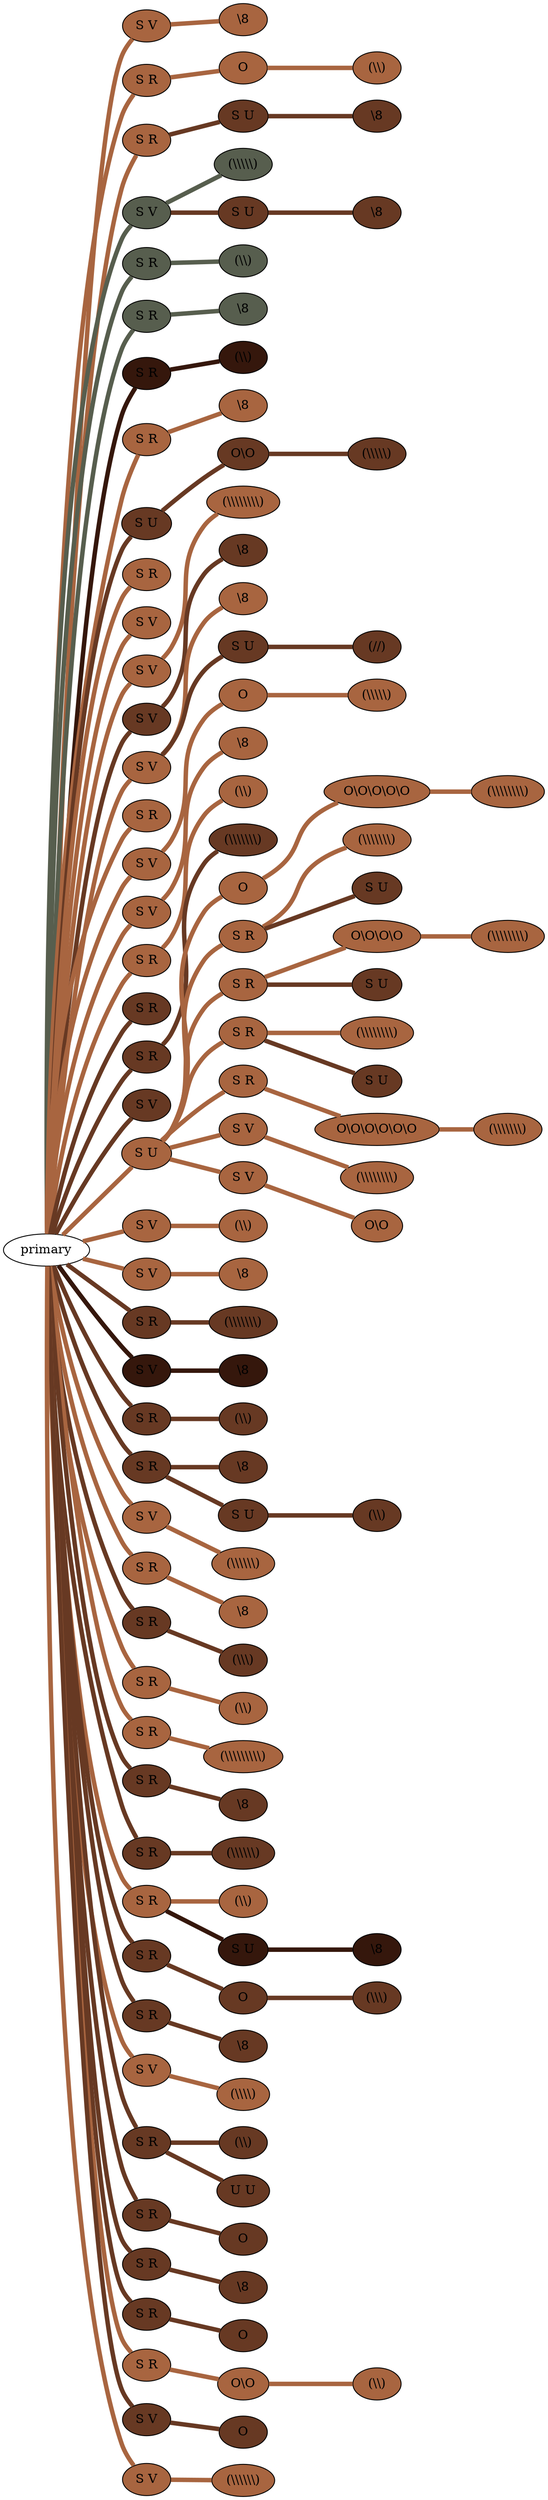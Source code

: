 graph {
 graph [rankdir=LR]
"1" [qtype="pendant_node", pendant_colors="#A86540,#777777,#777777", pendant_ply="S", pendant_attach="V", pendant_length="36", label="S V", style=filled, fillcolor="#A86540"]
"primary" -- "1" [qtype="pendant_link",penwidth=5,color="#A86540"]
"1:0" [qtype="knot_node", knot_value="1", knot_type="E", knot_position="10.0", knot_spin="Z", label="\\8", style=filled, fillcolor="#A86540"]
"1" -- "1:0" [qtype="knot_link",penwidth=5,color="#A86540"]
"2" [qtype="pendant_node", pendant_colors="#A86540,#777777", pendant_ply="S", pendant_attach="R", pendant_length="37", label="S R", style=filled, fillcolor="#A86540"]
"primary" -- "2" [qtype="pendant_link",penwidth=5,color="#A86540"]
"2:0" [qtype="knot_node", knot_value="1", knot_type="S", knot_position="6.0", knot_spin="Z", label="O", style=filled, fillcolor="#A86540"]
"2" -- "2:0" [qtype="knot_link",penwidth=5,color="#A86540"]
"2:1" [qtype="knot_node", knot_value="2", knot_type="L", knot_position="21.5", knot_spin="Z", label="(\\\\)", style=filled, fillcolor="#A86540"]
"2:0" -- "2:1" [qtype="knot_link",penwidth=5,color="#A86540"]
"3" [qtype="pendant_node", pendant_colors="#A86540,#777777,#777777", pendant_ply="S", pendant_attach="R", pendant_length="35", label="S R", style=filled, fillcolor="#A86540"]
"primary" -- "3" [qtype="pendant_link",penwidth=5,color="#A86540"]
"3s1" [qtype="pendant_node", pendant_colors="#673923,#777777", pendant_ply="S", pendant_attach="U", pendant_length="11", label="S U", style=filled, fillcolor="#673923"]
"3" -- "3s1" [qtype="pendant_link",penwidth=5,color="#673923"]
"3s1:0" [qtype="knot_node", knot_value="1", knot_type="E", knot_position="7.0", knot_spin="Z", label="\\8", style=filled, fillcolor="#673923"]
"3s1" -- "3s1:0" [qtype="knot_link",penwidth=5,color="#673923"]
"4" [qtype="pendant_node", pendant_colors="#575E4E,#777777", pendant_ply="S", pendant_attach="V", pendant_length="30", label="S V", style=filled, fillcolor="#575E4E"]
"primary" -- "4" [qtype="pendant_link",penwidth=5,color="#575E4E"]
"4:0" [qtype="knot_node", knot_value="5", knot_type="L", knot_position="16.0", knot_spin="Z", label="(\\\\\\\\\\)", style=filled, fillcolor="#575E4E"]
"4" -- "4:0" [qtype="knot_link",penwidth=5,color="#575E4E"]
"4s1" [qtype="pendant_node", pendant_colors="#673923,#777777", pendant_ply="S", pendant_attach="U", pendant_length="6", label="S U", style=filled, fillcolor="#673923"]
"4" -- "4s1" [qtype="pendant_link",penwidth=5,color="#673923"]
"4s1:0" [qtype="knot_node", knot_value="1", knot_type="E", knot_position="2.5", knot_spin="Z", label="\\8", style=filled, fillcolor="#673923"]
"4s1" -- "4s1:0" [qtype="knot_link",penwidth=5,color="#673923"]
"5" [qtype="pendant_node", pendant_colors="#575E4E,#777777", pendant_ply="S", pendant_attach="R", pendant_length="37", label="S R", style=filled, fillcolor="#575E4E"]
"primary" -- "5" [qtype="pendant_link",penwidth=5,color="#575E4E"]
"5:0" [qtype="knot_node", knot_value="2", knot_type="L", knot_position="19.5", knot_spin="Z", label="(\\\\)", style=filled, fillcolor="#575E4E"]
"5" -- "5:0" [qtype="knot_link",penwidth=5,color="#575E4E"]
"6" [qtype="pendant_node", pendant_colors="#575E4E,#777777", pendant_ply="S", pendant_attach="R", pendant_length="28", label="S R", style=filled, fillcolor="#575E4E"]
"primary" -- "6" [qtype="pendant_link",penwidth=5,color="#575E4E"]
"6:0" [qtype="knot_node", knot_value="1", knot_type="E", knot_position="17.0", knot_spin="Z", label="\\8", style=filled, fillcolor="#575E4E"]
"6" -- "6:0" [qtype="knot_link",penwidth=5,color="#575E4E"]
"7" [qtype="pendant_node", pendant_colors="#35170C,#777777", pendant_ply="S", pendant_attach="R", pendant_length="28", label="S R", style=filled, fillcolor="#35170C"]
"primary" -- "7" [qtype="pendant_link",penwidth=5,color="#35170C"]
"7:0" [qtype="knot_node", knot_value="2", knot_type="L", knot_position="15.5", knot_spin="Z", label="(\\\\)", style=filled, fillcolor="#35170C"]
"7" -- "7:0" [qtype="knot_link",penwidth=5,color="#35170C"]
"8" [qtype="pendant_node", pendant_colors="#A86540,#777777", pendant_ply="S", pendant_attach="R", pendant_length="23", label="S R", style=filled, fillcolor="#A86540"]
"primary" -- "8" [qtype="pendant_link",penwidth=5,color="#A86540"]
"8:0" [qtype="knot_node", knot_value="1", knot_type="E", knot_position="11.0", knot_spin="Z", label="\\8", style=filled, fillcolor="#A86540"]
"8" -- "8:0" [qtype="knot_link",penwidth=5,color="#A86540"]
"T1" [qtype="pendant_node", pendant_colors="#673923,#777777", pendant_ply="S", pendant_attach="U", pendant_length="19", label="S U", style=filled, fillcolor="#673923"]
"primary" -- "T1" [qtype="pendant_link",penwidth=5,color="#673923"]
"T1:0" [qtype="knot_node", knot_value="2", knot_type="S", knot_position="8.0", knot_spin="Z", label="O\\O", style=filled, fillcolor="#673923"]
"T1" -- "T1:0" [qtype="knot_link",penwidth=5,color="#673923"]
"T1:1" [qtype="knot_node", knot_value="5", knot_type="L", knot_position="15.0", knot_spin="Z", label="(\\\\\\\\\\)", style=filled, fillcolor="#673923"]
"T1:0" -- "T1:1" [qtype="knot_link",penwidth=5,color="#673923"]
"9" [qtype="pendant_node", pendant_colors="#A86540,#777777", pendant_ply="S", pendant_attach="R", pendant_length="31", label="S R", style=filled, fillcolor="#A86540"]
"primary" -- "9" [qtype="pendant_link",penwidth=5,color="#A86540"]
"10" [qtype="pendant_node", pendant_colors="#A86540", pendant_ply="S", pendant_attach="V", pendant_length="19", label="S V", style=filled, fillcolor="#A86540"]
"primary" -- "10" [qtype="pendant_link",penwidth=5,color="#A86540"]
"11" [qtype="pendant_node", pendant_colors="#A86540", pendant_ply="S", pendant_attach="V", pendant_length="24", label="S V", style=filled, fillcolor="#A86540"]
"primary" -- "11" [qtype="pendant_link",penwidth=5,color="#A86540"]
"11:0" [qtype="knot_node", knot_value="8", knot_type="L", knot_position="15.0", knot_spin="Z", label="(\\\\\\\\\\\\\\\\)", style=filled, fillcolor="#A86540"]
"11" -- "11:0" [qtype="knot_link",penwidth=5,color="#A86540"]
"12" [qtype="pendant_node", pendant_colors="#673923", pendant_ply="S", pendant_attach="V", pendant_length="23", label="S V", style=filled, fillcolor="#673923"]
"primary" -- "12" [qtype="pendant_link",penwidth=5,color="#673923"]
"12:0" [qtype="knot_node", knot_value="1", knot_type="E", knot_position="15.0", knot_spin="Z", label="\\8", style=filled, fillcolor="#673923"]
"12" -- "12:0" [qtype="knot_link",penwidth=5,color="#673923"]
"13" [qtype="pendant_node", pendant_colors="#A86540", pendant_ply="S", pendant_attach="V", pendant_length="29", label="S V", style=filled, fillcolor="#A86540"]
"primary" -- "13" [qtype="pendant_link",penwidth=5,color="#A86540"]
"13:0" [qtype="knot_node", knot_value="1", knot_type="E", knot_position="17.5", knot_spin="Z", label="\\8", style=filled, fillcolor="#A86540"]
"13" -- "13:0" [qtype="knot_link",penwidth=5,color="#A86540"]
"13s1" [qtype="pendant_node", pendant_colors="#673923,#777777", pendant_ply="S", pendant_attach="U", pendant_length="6", label="S U", style=filled, fillcolor="#673923"]
"13" -- "13s1" [qtype="pendant_link",penwidth=5,color="#673923"]
"13s1:0" [qtype="knot_node", knot_value="2", knot_type="L", knot_position="1.5", knot_spin="S", label="(//)", style=filled, fillcolor="#673923"]
"13s1" -- "13s1:0" [qtype="knot_link",penwidth=5,color="#673923"]
"14" [qtype="pendant_node", pendant_colors="#A86540", pendant_ply="S", pendant_attach="R", pendant_length="35", label="S R", style=filled, fillcolor="#A86540"]
"primary" -- "14" [qtype="pendant_link",penwidth=5,color="#A86540"]
"15" [qtype="pendant_node", pendant_colors="#A86540", pendant_ply="S", pendant_attach="V", pendant_length="27", label="S V", style=filled, fillcolor="#A86540"]
"primary" -- "15" [qtype="pendant_link",penwidth=5,color="#A86540"]
"15:0" [qtype="knot_node", knot_value="1", knot_type="S", knot_position="8.0", knot_spin="Z", label="O", style=filled, fillcolor="#A86540"]
"15" -- "15:0" [qtype="knot_link",penwidth=5,color="#A86540"]
"15:1" [qtype="knot_node", knot_value="5", knot_type="L", knot_position="19.5", knot_spin="Z", label="(\\\\\\\\\\)", style=filled, fillcolor="#A86540"]
"15:0" -- "15:1" [qtype="knot_link",penwidth=5,color="#A86540"]
"16" [qtype="pendant_node", pendant_colors="#A86540", pendant_ply="S", pendant_attach="V", pendant_length="33", label="S V", style=filled, fillcolor="#A86540"]
"primary" -- "16" [qtype="pendant_link",penwidth=5,color="#A86540"]
"16:0" [qtype="knot_node", knot_value="1", knot_type="E", knot_position="14.0", knot_spin="Z", label="\\8", style=filled, fillcolor="#A86540"]
"16" -- "16:0" [qtype="knot_link",penwidth=5,color="#A86540"]
"17" [qtype="pendant_node", pendant_colors="#A86540,#673923", pendant_ply="S", pendant_attach="R", pendant_length="30", label="S R", style=filled, fillcolor="#A86540"]
"primary" -- "17" [qtype="pendant_link",penwidth=5,color="#A86540"]
"17:0" [qtype="knot_node", knot_value="2", knot_type="L", knot_position="16.5", knot_spin="Z", label="(\\\\)", style=filled, fillcolor="#A86540"]
"17" -- "17:0" [qtype="knot_link",penwidth=5,color="#A86540"]
"18" [qtype="pendant_node", pendant_colors="#673923", pendant_ply="S", pendant_attach="R", pendant_length="34", label="S R", style=filled, fillcolor="#673923"]
"primary" -- "18" [qtype="pendant_link",penwidth=5,color="#673923"]
"19" [qtype="pendant_node", pendant_colors="#673923,#777777", pendant_ply="S", pendant_attach="R", pendant_length="21", label="S R", style=filled, fillcolor="#673923"]
"primary" -- "19" [qtype="pendant_link",penwidth=5,color="#673923"]
"19:0" [qtype="knot_node", knot_value="7", knot_type="L", knot_position="14.5", knot_spin="Z", label="(\\\\\\\\\\\\\\)", style=filled, fillcolor="#673923"]
"19" -- "19:0" [qtype="knot_link",penwidth=5,color="#673923"]
"20" [qtype="pendant_node", pendant_colors="#673923,#777777", pendant_ply="S", pendant_attach="V", pendant_length="38", label="S V", style=filled, fillcolor="#673923"]
"primary" -- "20" [qtype="pendant_link",penwidth=5,color="#673923"]
"21" [qtype="pendant_node", pendant_colors="#A86540,#777777", pendant_ply="S", pendant_attach="U", pendant_length="23", label="S U", style=filled, fillcolor="#A86540"]
"primary" -- "21" [qtype="pendant_link",penwidth=5,color="#A86540"]
"21:0" [qtype="knot_node", knot_value="1", knot_type="S", knot_position="3.0", knot_spin="Z", label="O", style=filled, fillcolor="#A86540"]
"21" -- "21:0" [qtype="knot_link",penwidth=5,color="#A86540"]
"21:1" [qtype="knot_node", knot_value="5", knot_type="S", knot_position="5.5", knot_spin="Z", label="O\\O\\O\\O\\O", style=filled, fillcolor="#A86540"]
"21:0" -- "21:1" [qtype="knot_link",penwidth=5,color="#A86540"]
"21:2" [qtype="knot_node", knot_value="8", knot_type="L", knot_position="14.5", knot_spin="Z", label="(\\\\\\\\\\\\\\\\)", style=filled, fillcolor="#A86540"]
"21:1" -- "21:2" [qtype="knot_link",penwidth=5,color="#A86540"]
"21s1" [qtype="pendant_node", pendant_colors="#A86540,#777777", pendant_ply="S", pendant_attach="R", pendant_length="32", label="S R", style=filled, fillcolor="#A86540"]
"21" -- "21s1" [qtype="pendant_link",penwidth=5,color="#A86540"]
"21s1:0" [qtype="knot_node", knot_value="7", knot_type="L", knot_position="18.0", knot_spin="Z", label="(\\\\\\\\\\\\\\)", style=filled, fillcolor="#A86540"]
"21s1" -- "21s1:0" [qtype="knot_link",penwidth=5,color="#A86540"]
"21s1s1" [qtype="pendant_node", pendant_colors="#673923", pendant_ply="S", pendant_attach="U", pendant_length="7", label="S U", style=filled, fillcolor="#673923"]
"21s1" -- "21s1s1" [qtype="pendant_link",penwidth=5,color="#673923"]
"21s2" [qtype="pendant_node", pendant_colors="#A86540,#777777", pendant_ply="S", pendant_attach="R", pendant_length="30", label="S R", style=filled, fillcolor="#A86540"]
"21" -- "21s2" [qtype="pendant_link",penwidth=5,color="#A86540"]
"21s2:0" [qtype="knot_node", knot_value="4", knot_type="S", knot_position="6.0", knot_spin="Z", label="O\\O\\O\\O", style=filled, fillcolor="#A86540"]
"21s2" -- "21s2:0" [qtype="knot_link",penwidth=5,color="#A86540"]
"21s2:1" [qtype="knot_node", knot_value="8", knot_type="L", knot_position="19.5", knot_spin="Z", label="(\\\\\\\\\\\\\\\\)", style=filled, fillcolor="#A86540"]
"21s2:0" -- "21s2:1" [qtype="knot_link",penwidth=5,color="#A86540"]
"21s2s1" [qtype="pendant_node", pendant_colors="#673923", pendant_ply="S", pendant_attach="U", pendant_length="8", label="S U", style=filled, fillcolor="#673923"]
"21s2" -- "21s2s1" [qtype="pendant_link",penwidth=5,color="#673923"]
"21s3" [qtype="pendant_node", pendant_colors="#A86540,#777777", pendant_ply="S", pendant_attach="R", pendant_length="28", label="S R", style=filled, fillcolor="#A86540"]
"21" -- "21s3" [qtype="pendant_link",penwidth=5,color="#A86540"]
"21s3:0" [qtype="knot_node", knot_value="8", knot_type="L", knot_position="18.5", knot_spin="Z", label="(\\\\\\\\\\\\\\\\)", style=filled, fillcolor="#A86540"]
"21s3" -- "21s3:0" [qtype="knot_link",penwidth=5,color="#A86540"]
"21s3s1" [qtype="pendant_node", pendant_colors="#673923", pendant_ply="S", pendant_attach="U", pendant_length="12", label="S U", style=filled, fillcolor="#673923"]
"21s3" -- "21s3s1" [qtype="pendant_link",penwidth=5,color="#673923"]
"21s4" [qtype="pendant_node", pendant_colors="#A86540,#777777", pendant_ply="S", pendant_attach="R", pendant_length="21", label="S R", style=filled, fillcolor="#A86540"]
"21" -- "21s4" [qtype="pendant_link",penwidth=5,color="#A86540"]
"21s4:0" [qtype="knot_node", knot_value="6", knot_type="S", knot_position="5.0", knot_spin="Z", label="O\\O\\O\\O\\O\\O", style=filled, fillcolor="#A86540"]
"21s4" -- "21s4:0" [qtype="knot_link",penwidth=5,color="#A86540"]
"21s4:1" [qtype="knot_node", knot_value="7", knot_type="L", knot_position="16.5", knot_spin="Z", label="(\\\\\\\\\\\\\\)", style=filled, fillcolor="#A86540"]
"21s4:0" -- "21s4:1" [qtype="knot_link",penwidth=5,color="#A86540"]
"21s5" [qtype="pendant_node", pendant_colors="#A86540,#777777", pendant_ply="S", pendant_attach="V", pendant_length="24", label="S V", style=filled, fillcolor="#A86540"]
"21" -- "21s5" [qtype="pendant_link",penwidth=5,color="#A86540"]
"21s5:0" [qtype="knot_node", knot_value="8", knot_type="L", knot_position="16.5", knot_spin="Z", label="(\\\\\\\\\\\\\\\\)", style=filled, fillcolor="#A86540"]
"21s5" -- "21s5:0" [qtype="knot_link",penwidth=5,color="#A86540"]
"21s6" [qtype="pendant_node", pendant_colors="#A86540,#777777", pendant_ply="S", pendant_attach="V", pendant_length="33", label="S V", style=filled, fillcolor="#A86540"]
"21" -- "21s6" [qtype="pendant_link",penwidth=5,color="#A86540"]
"21s6:0" [qtype="knot_node", knot_value="2", knot_type="S", knot_position="5.0", knot_spin="Z", label="O\\O", style=filled, fillcolor="#A86540"]
"21s6" -- "21s6:0" [qtype="knot_link",penwidth=5,color="#A86540"]
"22" [qtype="pendant_node", pendant_colors="#A86540", pendant_ply="S", pendant_attach="V", pendant_length="25", label="S V", style=filled, fillcolor="#A86540"]
"primary" -- "22" [qtype="pendant_link",penwidth=5,color="#A86540"]
"22:0" [qtype="knot_node", knot_value="2", knot_type="L", knot_position="15.5", knot_spin="Z", label="(\\\\)", style=filled, fillcolor="#A86540"]
"22" -- "22:0" [qtype="knot_link",penwidth=5,color="#A86540"]
"23" [qtype="pendant_node", pendant_colors="#A86540", pendant_ply="S", pendant_attach="V", pendant_length="29", label="S V", style=filled, fillcolor="#A86540"]
"primary" -- "23" [qtype="pendant_link",penwidth=5,color="#A86540"]
"23:0" [qtype="knot_node", knot_value="1", knot_type="E", knot_position="15.0", knot_spin="Z", label="\\8", style=filled, fillcolor="#A86540"]
"23" -- "23:0" [qtype="knot_link",penwidth=5,color="#A86540"]
"24" [qtype="pendant_node", pendant_colors="#673923,#777777", pendant_ply="S", pendant_attach="R", pendant_length="19", label="S R", style=filled, fillcolor="#673923"]
"primary" -- "24" [qtype="pendant_link",penwidth=5,color="#673923"]
"24:0" [qtype="knot_node", knot_value="7", knot_type="L", knot_position="15.5", knot_spin="Z", label="(\\\\\\\\\\\\\\)", style=filled, fillcolor="#673923"]
"24" -- "24:0" [qtype="knot_link",penwidth=5,color="#673923"]
"25" [qtype="pendant_node", pendant_colors="#35170C,#777777", pendant_ply="S", pendant_attach="V", pendant_length="19", label="S V", style=filled, fillcolor="#35170C"]
"primary" -- "25" [qtype="pendant_link",penwidth=5,color="#35170C"]
"25:0" [qtype="knot_node", knot_value="1", knot_type="E", knot_position="12.0", knot_spin="Z", label="\\8", style=filled, fillcolor="#35170C"]
"25" -- "25:0" [qtype="knot_link",penwidth=5,color="#35170C"]
"26" [qtype="pendant_node", pendant_colors="#673923,#777777", pendant_ply="S", pendant_attach="R", pendant_length="28", label="S R", style=filled, fillcolor="#673923"]
"primary" -- "26" [qtype="pendant_link",penwidth=5,color="#673923"]
"26:0" [qtype="knot_node", knot_value="2", knot_type="L", knot_position="18.0", knot_spin="Z", label="(\\\\)", style=filled, fillcolor="#673923"]
"26" -- "26:0" [qtype="knot_link",penwidth=5,color="#673923"]
"27" [qtype="pendant_node", pendant_colors="#673923,#777777", pendant_ply="S", pendant_attach="R", pendant_length="30", label="S R", style=filled, fillcolor="#673923"]
"primary" -- "27" [qtype="pendant_link",penwidth=5,color="#673923"]
"27:0" [qtype="knot_node", knot_value="1", knot_type="E", knot_position="14.0", knot_spin="Z", label="\\8", style=filled, fillcolor="#673923"]
"27" -- "27:0" [qtype="knot_link",penwidth=5,color="#673923"]
"27s1" [qtype="pendant_node", pendant_colors="#673923", pendant_ply="S", pendant_attach="U", pendant_length="14", label="S U", style=filled, fillcolor="#673923"]
"27" -- "27s1" [qtype="pendant_link",penwidth=5,color="#673923"]
"27s1:0" [qtype="knot_node", knot_value="2", knot_type="L", knot_position="7.0", knot_spin="Z", label="(\\\\)", style=filled, fillcolor="#673923"]
"27s1" -- "27s1:0" [qtype="knot_link",penwidth=5,color="#673923"]
"28" [qtype="pendant_node", pendant_colors="#A86540,#777777", pendant_ply="S", pendant_attach="V", pendant_length="18", label="S V", style=filled, fillcolor="#A86540"]
"primary" -- "28" [qtype="pendant_link",penwidth=5,color="#A86540"]
"28:0" [qtype="knot_node", knot_value="6", knot_type="L", knot_position="12.0", knot_spin="Z", label="(\\\\\\\\\\\\)", style=filled, fillcolor="#A86540"]
"28" -- "28:0" [qtype="knot_link",penwidth=5,color="#A86540"]
"29" [qtype="pendant_node", pendant_colors="#A86540,#777777", pendant_ply="S", pendant_attach="R", pendant_length="27", label="S R", style=filled, fillcolor="#A86540"]
"primary" -- "29" [qtype="pendant_link",penwidth=5,color="#A86540"]
"29:0" [qtype="knot_node", knot_value="1", knot_type="E", knot_position="16.5", knot_spin="Z", label="\\8", style=filled, fillcolor="#A86540"]
"29" -- "29:0" [qtype="knot_link",penwidth=5,color="#A86540"]
"30" [qtype="pendant_node", pendant_colors="#673923,#777777", pendant_ply="S", pendant_attach="R", pendant_length="24", label="S R", style=filled, fillcolor="#673923"]
"primary" -- "30" [qtype="pendant_link",penwidth=5,color="#673923"]
"30:0" [qtype="knot_node", knot_value="3", knot_type="L", knot_position="14.0", knot_spin="Z", label="(\\\\\\)", style=filled, fillcolor="#673923"]
"30" -- "30:0" [qtype="knot_link",penwidth=5,color="#673923"]
"31" [qtype="pendant_node", pendant_colors="#A86540,#777777", pendant_ply="S", pendant_attach="R", pendant_length="24", label="S R", style=filled, fillcolor="#A86540"]
"primary" -- "31" [qtype="pendant_link",penwidth=5,color="#A86540"]
"31:0" [qtype="knot_node", knot_value="2", knot_type="L", knot_position="15.0", knot_spin="Z", label="(\\\\)", style=filled, fillcolor="#A86540"]
"31" -- "31:0" [qtype="knot_link",penwidth=5,color="#A86540"]
"32" [qtype="pendant_node", pendant_colors="#A86540,#777777", pendant_ply="S", pendant_attach="R", pendant_length="19", label="S R", style=filled, fillcolor="#A86540"]
"primary" -- "32" [qtype="pendant_link",penwidth=5,color="#A86540"]
"32:0" [qtype="knot_node", knot_value="9", knot_type="L", knot_position="13.5", knot_spin="Z", label="(\\\\\\\\\\\\\\\\\\)", style=filled, fillcolor="#A86540"]
"32" -- "32:0" [qtype="knot_link",penwidth=5,color="#A86540"]
"33" [qtype="pendant_node", pendant_colors="#673923", pendant_ply="S", pendant_attach="R", pendant_length="30", label="S R", style=filled, fillcolor="#673923"]
"primary" -- "33" [qtype="pendant_link",penwidth=5,color="#673923"]
"33:0" [qtype="knot_node", knot_value="1", knot_type="E", knot_position="15.0", knot_spin="Z", label="\\8", style=filled, fillcolor="#673923"]
"33" -- "33:0" [qtype="knot_link",penwidth=5,color="#673923"]
"34" [qtype="pendant_node", pendant_colors="#673923,#777777", pendant_ply="S", pendant_attach="R", pendant_length="21", label="S R", style=filled, fillcolor="#673923"]
"primary" -- "34" [qtype="pendant_link",penwidth=5,color="#673923"]
"34:0" [qtype="knot_node", knot_value="6", knot_type="L", knot_position="15.5", knot_spin="Z", label="(\\\\\\\\\\\\)", style=filled, fillcolor="#673923"]
"34" -- "34:0" [qtype="knot_link",penwidth=5,color="#673923"]
"35" [qtype="pendant_node", pendant_colors="#A86540,#777777", pendant_ply="S", pendant_attach="R", pendant_length="28", label="S R", style=filled, fillcolor="#A86540"]
"primary" -- "35" [qtype="pendant_link",penwidth=5,color="#A86540"]
"35:0" [qtype="knot_node", knot_value="2", knot_type="L", knot_position="20.0", knot_spin="Z", label="(\\\\)", style=filled, fillcolor="#A86540"]
"35" -- "35:0" [qtype="knot_link",penwidth=5,color="#A86540"]
"35s1" [qtype="pendant_node", pendant_colors="#35170C,#777777", pendant_ply="S", pendant_attach="U", pendant_length="17", label="S U", style=filled, fillcolor="#35170C"]
"35" -- "35s1" [qtype="pendant_link",penwidth=5,color="#35170C"]
"35s1:0" [qtype="knot_node", knot_value="1", knot_type="E", knot_position="9.0", knot_spin="Z", label="\\8", style=filled, fillcolor="#35170C"]
"35s1" -- "35s1:0" [qtype="knot_link",penwidth=5,color="#35170C"]
"36" [qtype="pendant_node", pendant_colors="#673923", pendant_ply="S", pendant_attach="R", pendant_length="22", label="S R", style=filled, fillcolor="#673923"]
"primary" -- "36" [qtype="pendant_link",penwidth=5,color="#673923"]
"36:0" [qtype="knot_node", knot_value="1", knot_type="S", knot_position="11.0", knot_spin="Z", label="O", style=filled, fillcolor="#673923"]
"36" -- "36:0" [qtype="knot_link",penwidth=5,color="#673923"]
"36:1" [qtype="knot_node", knot_value="3", knot_type="L", knot_position="16.5", knot_spin="Z", label="(\\\\\\)", style=filled, fillcolor="#673923"]
"36:0" -- "36:1" [qtype="knot_link",penwidth=5,color="#673923"]
"37" [qtype="pendant_node", pendant_colors="#673923", pendant_ply="S", pendant_attach="R", pendant_length="29", label="S R", style=filled, fillcolor="#673923"]
"primary" -- "37" [qtype="pendant_link",penwidth=5,color="#673923"]
"37:0" [qtype="knot_node", knot_value="1", knot_type="E", knot_position="18.0", knot_spin="Z", label="\\8", style=filled, fillcolor="#673923"]
"37" -- "37:0" [qtype="knot_link",penwidth=5,color="#673923"]
"38" [qtype="pendant_node", pendant_colors="#A86540", pendant_ply="S", pendant_attach="V", pendant_length="28", label="S V", style=filled, fillcolor="#A86540"]
"primary" -- "38" [qtype="pendant_link",penwidth=5,color="#A86540"]
"38:0" [qtype="knot_node", knot_value="4", knot_type="L", knot_position="21.0", knot_spin="Z", label="(\\\\\\\\)", style=filled, fillcolor="#A86540"]
"38" -- "38:0" [qtype="knot_link",penwidth=5,color="#A86540"]
"39" [qtype="pendant_node", pendant_colors="#673923", pendant_ply="S", pendant_attach="R", pendant_length="28", label="S R", style=filled, fillcolor="#673923"]
"primary" -- "39" [qtype="pendant_link",penwidth=5,color="#673923"]
"39:0" [qtype="knot_node", knot_value="2", knot_type="L", knot_position="19.0", knot_spin="Z", label="(\\\\)", style=filled, fillcolor="#673923"]
"39" -- "39:0" [qtype="knot_link",penwidth=5,color="#673923"]
"39s1" [qtype="pendant_node", pendant_colors="#673923", pendant_ply="U", pendant_attach="U", pendant_length="1", label="U U", style=filled, fillcolor="#673923"]
"39" -- "39s1" [qtype="pendant_link",penwidth=5,color="#673923"]
"40" [qtype="pendant_node", pendant_colors="#673923", pendant_ply="S", pendant_attach="R", pendant_length="34", label="S R", style=filled, fillcolor="#673923"]
"primary" -- "40" [qtype="pendant_link",penwidth=5,color="#673923"]
"40:0" [qtype="knot_node", knot_value="1", knot_type="S", knot_position="9.0", knot_spin="Z", label="O", style=filled, fillcolor="#673923"]
"40" -- "40:0" [qtype="knot_link",penwidth=5,color="#673923"]
"41" [qtype="pendant_node", pendant_colors="#673923", pendant_ply="S", pendant_attach="R", pendant_length="27", label="S R", style=filled, fillcolor="#673923"]
"primary" -- "41" [qtype="pendant_link",penwidth=5,color="#673923"]
"41:0" [qtype="knot_node", knot_value="1", knot_type="E", knot_position="14.5", knot_spin="Z", label="\\8", style=filled, fillcolor="#673923"]
"41" -- "41:0" [qtype="knot_link",penwidth=5,color="#673923"]
"42" [qtype="pendant_node", pendant_colors="#673923", pendant_ply="S", pendant_attach="R", pendant_length="36", label="S R", style=filled, fillcolor="#673923"]
"primary" -- "42" [qtype="pendant_link",penwidth=5,color="#673923"]
"42:0" [qtype="knot_node", knot_value="1", knot_type="S", knot_position="12.0", knot_spin="Z", label="O", style=filled, fillcolor="#673923"]
"42" -- "42:0" [qtype="knot_link",penwidth=5,color="#673923"]
"43" [qtype="pendant_node", pendant_colors="#A86540", pendant_ply="S", pendant_attach="R", pendant_length="29", label="S R", style=filled, fillcolor="#A86540"]
"primary" -- "43" [qtype="pendant_link",penwidth=5,color="#A86540"]
"43:0" [qtype="knot_node", knot_value="2", knot_type="S", knot_position="10.0", knot_spin="Z", label="O\\O", style=filled, fillcolor="#A86540"]
"43" -- "43:0" [qtype="knot_link",penwidth=5,color="#A86540"]
"43:1" [qtype="knot_node", knot_value="2", knot_type="L", knot_position="23.5", knot_spin="Z", label="(\\\\)", style=filled, fillcolor="#A86540"]
"43:0" -- "43:1" [qtype="knot_link",penwidth=5,color="#A86540"]
"44" [qtype="pendant_node", pendant_colors="#673923,#777777", pendant_ply="S", pendant_attach="V", pendant_length="22", label="S V", style=filled, fillcolor="#673923"]
"primary" -- "44" [qtype="pendant_link",penwidth=5,color="#673923"]
"44:0" [qtype="knot_node", knot_value="1", knot_type="S", knot_position="8.5", knot_spin="Z", label="O", style=filled, fillcolor="#673923"]
"44" -- "44:0" [qtype="knot_link",penwidth=5,color="#673923"]
"45" [qtype="pendant_node", pendant_colors="#A86540", pendant_ply="S", pendant_attach="V", pendant_length="25", label="S V", style=filled, fillcolor="#A86540"]
"primary" -- "45" [qtype="pendant_link",penwidth=5,color="#A86540"]
"45:0" [qtype="knot_node", knot_value="6", knot_type="L", knot_position="17.5", knot_spin="Z", label="(\\\\\\\\\\\\)", style=filled, fillcolor="#A86540"]
"45" -- "45:0" [qtype="knot_link",penwidth=5,color="#A86540"]
}
